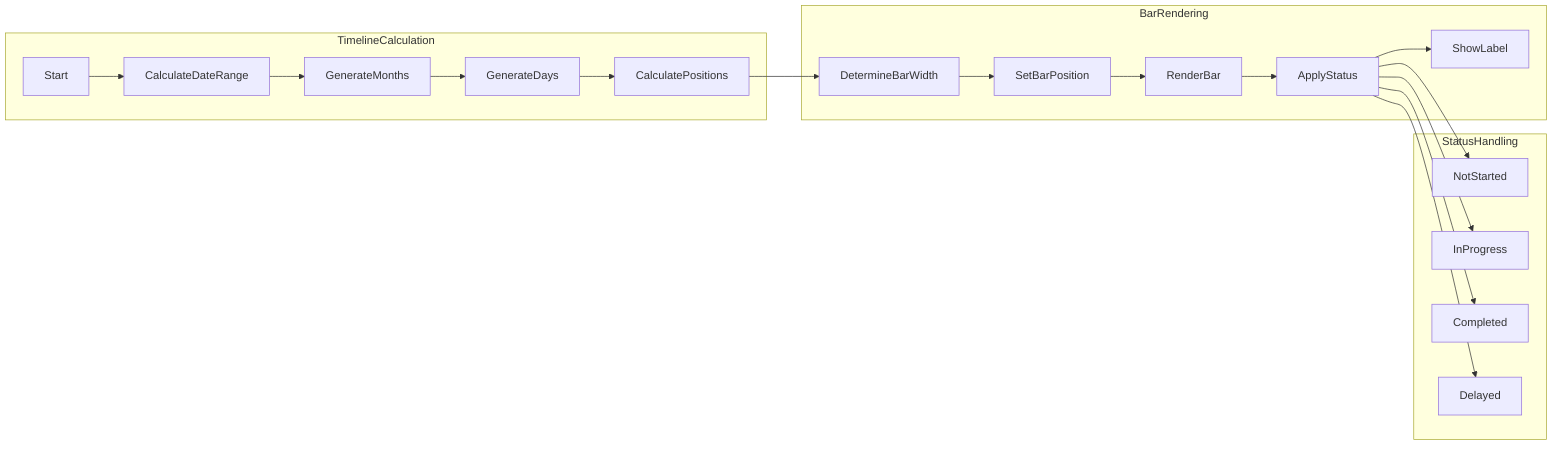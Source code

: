 flowchart LR
    subgraph TimelineCalculation
        Start --> CalculateDateRange
        CalculateDateRange --> GenerateMonths
        GenerateMonths --> GenerateDays
        GenerateDays --> CalculatePositions
    end
    
    subgraph BarRendering
        CalculatePositions --> DetermineBarWidth
        DetermineBarWidth --> SetBarPosition
        SetBarPosition --> RenderBar
        RenderBar --> ApplyStatus
        ApplyStatus --> ShowLabel
    end
    
    subgraph StatusHandling
        ApplyStatus --> NotStarted
        ApplyStatus --> InProgress
        ApplyStatus --> Completed
        ApplyStatus --> Delayed
    end